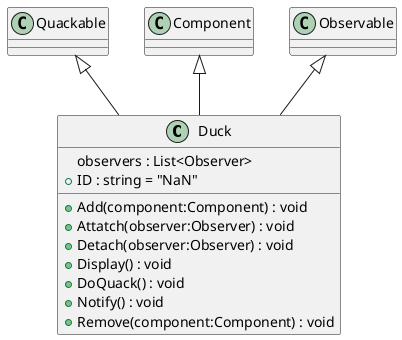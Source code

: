 @startuml
class Duck {
    observers : List<Observer>
    + ID : string = "NaN"
    + Add(component:Component) : void
    + Attatch(observer:Observer) : void
    + Detach(observer:Observer) : void
    + Display() : void
    + DoQuack() : void
    + Notify() : void
    + Remove(component:Component) : void
}
Quackable <|-- Duck
Component <|-- Duck
Observable <|-- Duck
@enduml
